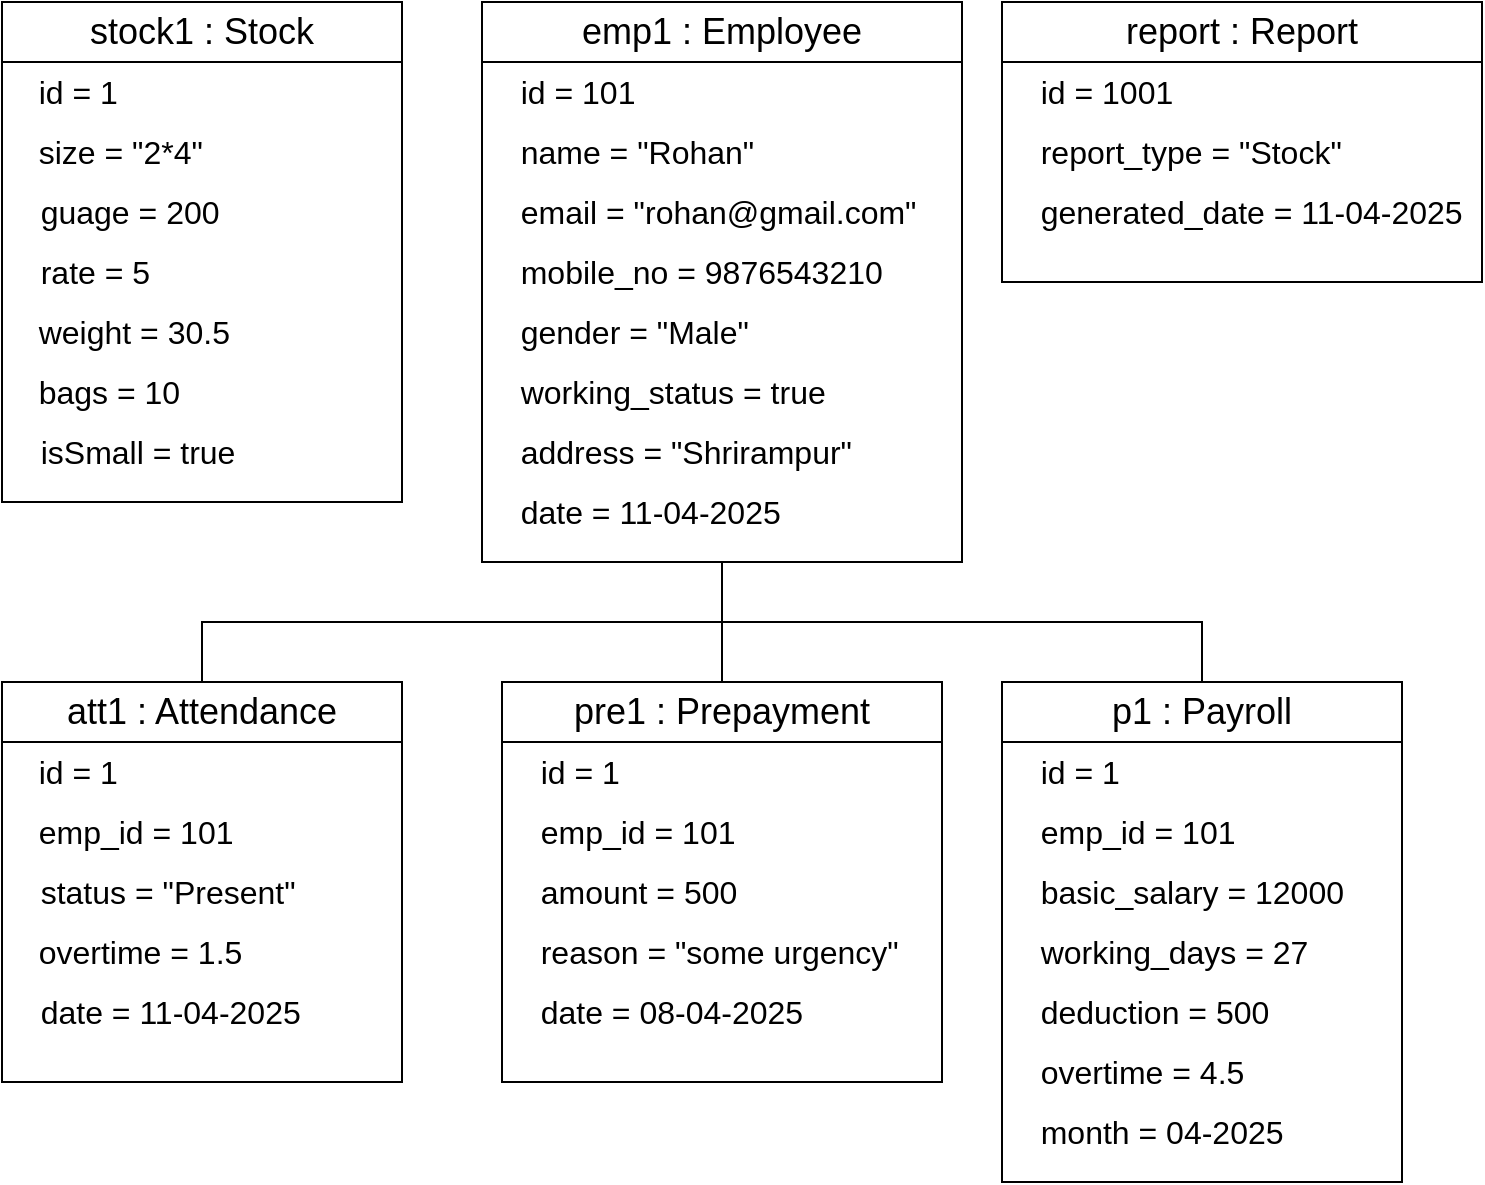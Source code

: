 <mxfile version="26.2.10">
  <diagram name="Page-1" id="yB9GZFHZ98qLExFsRVZh">
    <mxGraphModel dx="874" dy="465" grid="1" gridSize="10" guides="1" tooltips="1" connect="1" arrows="1" fold="1" page="1" pageScale="1" pageWidth="850" pageHeight="1100" math="0" shadow="0">
      <root>
        <mxCell id="0" />
        <mxCell id="1" parent="0" />
        <mxCell id="8cME3kaf75mvyf3NAz6V-1" value="&lt;span style=&quot;font-size: 18px; font-weight: 400;&quot;&gt;emp1 : Employee&lt;/span&gt;" style="swimlane;whiteSpace=wrap;html=1;startSize=30;" vertex="1" parent="1">
          <mxGeometry x="280" y="40" width="240" height="280" as="geometry" />
        </mxCell>
        <mxCell id="8cME3kaf75mvyf3NAz6V-16" value="&lt;font style=&quot;font-size: 16px;&quot;&gt;&amp;nbsp; &amp;nbsp;id = 101&lt;/font&gt;" style="text;strokeColor=none;fillColor=none;align=left;verticalAlign=middle;spacingLeft=4;spacingRight=4;overflow=hidden;points=[[0,0.5],[1,0.5]];portConstraint=eastwest;rotatable=0;whiteSpace=wrap;html=1;" vertex="1" parent="8cME3kaf75mvyf3NAz6V-1">
          <mxGeometry y="30" width="200" height="30" as="geometry" />
        </mxCell>
        <mxCell id="8cME3kaf75mvyf3NAz6V-17" value="&lt;font style=&quot;font-size: 16px;&quot;&gt;&amp;nbsp; &amp;nbsp;name = &quot;Rohan&quot;&lt;/font&gt;" style="text;strokeColor=none;fillColor=none;align=left;verticalAlign=middle;spacingLeft=4;spacingRight=4;overflow=hidden;points=[[0,0.5],[1,0.5]];portConstraint=eastwest;rotatable=0;whiteSpace=wrap;html=1;" vertex="1" parent="8cME3kaf75mvyf3NAz6V-1">
          <mxGeometry y="60" width="200" height="30" as="geometry" />
        </mxCell>
        <mxCell id="8cME3kaf75mvyf3NAz6V-18" value="&lt;font style=&quot;font-size: 16px;&quot;&gt;&amp;nbsp; &amp;nbsp;email = &quot;rohan@gmail.com&quot;&lt;/font&gt;" style="text;strokeColor=none;fillColor=none;align=left;verticalAlign=middle;spacingLeft=4;spacingRight=4;overflow=hidden;points=[[0,0.5],[1,0.5]];portConstraint=eastwest;rotatable=0;whiteSpace=wrap;html=1;" vertex="1" parent="8cME3kaf75mvyf3NAz6V-1">
          <mxGeometry y="90" width="230" height="30" as="geometry" />
        </mxCell>
        <mxCell id="8cME3kaf75mvyf3NAz6V-19" value="&lt;font style=&quot;font-size: 16px;&quot;&gt;&amp;nbsp; &amp;nbsp;mobile_no = 9876543210&lt;/font&gt;" style="text;strokeColor=none;fillColor=none;align=left;verticalAlign=middle;spacingLeft=4;spacingRight=4;overflow=hidden;points=[[0,0.5],[1,0.5]];portConstraint=eastwest;rotatable=0;whiteSpace=wrap;html=1;" vertex="1" parent="8cME3kaf75mvyf3NAz6V-1">
          <mxGeometry y="120" width="230" height="30" as="geometry" />
        </mxCell>
        <mxCell id="8cME3kaf75mvyf3NAz6V-20" value="&lt;font style=&quot;font-size: 16px;&quot;&gt;&amp;nbsp; &amp;nbsp;gender = &quot;Male&quot;&lt;/font&gt;" style="text;strokeColor=none;fillColor=none;align=left;verticalAlign=middle;spacingLeft=4;spacingRight=4;overflow=hidden;points=[[0,0.5],[1,0.5]];portConstraint=eastwest;rotatable=0;whiteSpace=wrap;html=1;" vertex="1" parent="8cME3kaf75mvyf3NAz6V-1">
          <mxGeometry y="150" width="200" height="30" as="geometry" />
        </mxCell>
        <mxCell id="8cME3kaf75mvyf3NAz6V-21" value="&lt;font style=&quot;font-size: 16px;&quot;&gt;&amp;nbsp; &amp;nbsp;working_status = true&lt;/font&gt;" style="text;strokeColor=none;fillColor=none;align=left;verticalAlign=middle;spacingLeft=4;spacingRight=4;overflow=hidden;points=[[0,0.5],[1,0.5]];portConstraint=eastwest;rotatable=0;whiteSpace=wrap;html=1;" vertex="1" parent="8cME3kaf75mvyf3NAz6V-1">
          <mxGeometry y="180" width="200" height="30" as="geometry" />
        </mxCell>
        <mxCell id="8cME3kaf75mvyf3NAz6V-22" value="&lt;font style=&quot;font-size: 16px;&quot;&gt;&amp;nbsp; &amp;nbsp;address = &quot;Shrirampur&quot;&lt;/font&gt;" style="text;strokeColor=none;fillColor=none;align=left;verticalAlign=middle;spacingLeft=4;spacingRight=4;overflow=hidden;points=[[0,0.5],[1,0.5]];portConstraint=eastwest;rotatable=0;whiteSpace=wrap;html=1;" vertex="1" parent="8cME3kaf75mvyf3NAz6V-1">
          <mxGeometry y="210" width="200" height="30" as="geometry" />
        </mxCell>
        <mxCell id="8cME3kaf75mvyf3NAz6V-23" value="&lt;font style=&quot;font-size: 16px;&quot;&gt;&amp;nbsp; &amp;nbsp;date = 11-04-2025&lt;/font&gt;" style="text;strokeColor=none;fillColor=none;align=left;verticalAlign=middle;spacingLeft=4;spacingRight=4;overflow=hidden;points=[[0,0.5],[1,0.5]];portConstraint=eastwest;rotatable=0;whiteSpace=wrap;html=1;" vertex="1" parent="8cME3kaf75mvyf3NAz6V-1">
          <mxGeometry y="240" width="200" height="30" as="geometry" />
        </mxCell>
        <mxCell id="8cME3kaf75mvyf3NAz6V-2" value="&lt;span style=&quot;font-size: 18px; font-weight: 400;&quot;&gt;att1 : Attendance&lt;/span&gt;" style="swimlane;whiteSpace=wrap;html=1;startSize=30;" vertex="1" parent="1">
          <mxGeometry x="40" y="380" width="200" height="200" as="geometry" />
        </mxCell>
        <mxCell id="8cME3kaf75mvyf3NAz6V-28" value="&lt;font style=&quot;font-size: 16px;&quot;&gt;&amp;nbsp; &amp;nbsp;id = 1&lt;/font&gt;" style="text;strokeColor=none;fillColor=none;align=left;verticalAlign=middle;spacingLeft=4;spacingRight=4;overflow=hidden;points=[[0,0.5],[1,0.5]];portConstraint=eastwest;rotatable=0;whiteSpace=wrap;html=1;" vertex="1" parent="8cME3kaf75mvyf3NAz6V-2">
          <mxGeometry x="-1" y="30" width="200" height="30" as="geometry" />
        </mxCell>
        <mxCell id="8cME3kaf75mvyf3NAz6V-29" value="&lt;font style=&quot;font-size: 16px;&quot;&gt;&amp;nbsp; &amp;nbsp;emp_id = 101&lt;/font&gt;" style="text;strokeColor=none;fillColor=none;align=left;verticalAlign=middle;spacingLeft=4;spacingRight=4;overflow=hidden;points=[[0,0.5],[1,0.5]];portConstraint=eastwest;rotatable=0;whiteSpace=wrap;html=1;" vertex="1" parent="8cME3kaf75mvyf3NAz6V-2">
          <mxGeometry x="-1" y="60" width="200" height="30" as="geometry" />
        </mxCell>
        <mxCell id="8cME3kaf75mvyf3NAz6V-30" value="&lt;font style=&quot;font-size: 16px;&quot;&gt;&amp;nbsp; &amp;nbsp;status = &quot;Present&quot;&lt;/font&gt;" style="text;strokeColor=none;fillColor=none;align=left;verticalAlign=middle;spacingLeft=4;spacingRight=4;overflow=hidden;points=[[0,0.5],[1,0.5]];portConstraint=eastwest;rotatable=0;whiteSpace=wrap;html=1;" vertex="1" parent="8cME3kaf75mvyf3NAz6V-2">
          <mxGeometry y="90" width="200" height="30" as="geometry" />
        </mxCell>
        <mxCell id="8cME3kaf75mvyf3NAz6V-31" value="&lt;font style=&quot;font-size: 16px;&quot;&gt;&amp;nbsp; &amp;nbsp;overtime = 1.5&lt;/font&gt;" style="text;strokeColor=none;fillColor=none;align=left;verticalAlign=middle;spacingLeft=4;spacingRight=4;overflow=hidden;points=[[0,0.5],[1,0.5]];portConstraint=eastwest;rotatable=0;whiteSpace=wrap;html=1;" vertex="1" parent="8cME3kaf75mvyf3NAz6V-2">
          <mxGeometry x="-1" y="120" width="200" height="30" as="geometry" />
        </mxCell>
        <mxCell id="8cME3kaf75mvyf3NAz6V-32" value="&lt;font style=&quot;font-size: 16px;&quot;&gt;&amp;nbsp; &amp;nbsp;date = 11-04-2025&lt;/font&gt;" style="text;strokeColor=none;fillColor=none;align=left;verticalAlign=middle;spacingLeft=4;spacingRight=4;overflow=hidden;points=[[0,0.5],[1,0.5]];portConstraint=eastwest;rotatable=0;whiteSpace=wrap;html=1;" vertex="1" parent="8cME3kaf75mvyf3NAz6V-2">
          <mxGeometry y="150" width="200" height="30" as="geometry" />
        </mxCell>
        <mxCell id="8cME3kaf75mvyf3NAz6V-3" value="&lt;span style=&quot;font-size: 18px; font-weight: 400;&quot;&gt;pre1 : Prepayment&lt;/span&gt;" style="swimlane;whiteSpace=wrap;html=1;startSize=30;" vertex="1" parent="1">
          <mxGeometry x="290" y="380" width="220" height="200" as="geometry" />
        </mxCell>
        <mxCell id="8cME3kaf75mvyf3NAz6V-40" value="&lt;font style=&quot;font-size: 16px;&quot;&gt;&amp;nbsp; &amp;nbsp;id = 1&lt;/font&gt;" style="text;strokeColor=none;fillColor=none;align=left;verticalAlign=middle;spacingLeft=4;spacingRight=4;overflow=hidden;points=[[0,0.5],[1,0.5]];portConstraint=eastwest;rotatable=0;whiteSpace=wrap;html=1;" vertex="1" parent="8cME3kaf75mvyf3NAz6V-3">
          <mxGeometry y="30" width="200" height="30" as="geometry" />
        </mxCell>
        <mxCell id="8cME3kaf75mvyf3NAz6V-41" value="&lt;font style=&quot;font-size: 16px;&quot;&gt;&amp;nbsp; &amp;nbsp;emp_id = 101&lt;/font&gt;" style="text;strokeColor=none;fillColor=none;align=left;verticalAlign=middle;spacingLeft=4;spacingRight=4;overflow=hidden;points=[[0,0.5],[1,0.5]];portConstraint=eastwest;rotatable=0;whiteSpace=wrap;html=1;" vertex="1" parent="8cME3kaf75mvyf3NAz6V-3">
          <mxGeometry y="60" width="200" height="30" as="geometry" />
        </mxCell>
        <mxCell id="8cME3kaf75mvyf3NAz6V-42" value="&lt;font style=&quot;font-size: 16px;&quot;&gt;&amp;nbsp; &amp;nbsp;amount = 500&lt;/font&gt;" style="text;strokeColor=none;fillColor=none;align=left;verticalAlign=middle;spacingLeft=4;spacingRight=4;overflow=hidden;points=[[0,0.5],[1,0.5]];portConstraint=eastwest;rotatable=0;whiteSpace=wrap;html=1;" vertex="1" parent="8cME3kaf75mvyf3NAz6V-3">
          <mxGeometry y="90" width="200" height="30" as="geometry" />
        </mxCell>
        <mxCell id="8cME3kaf75mvyf3NAz6V-43" value="&lt;font style=&quot;font-size: 16px;&quot;&gt;&amp;nbsp; &amp;nbsp;reason = &quot;some urgency&quot;&lt;/font&gt;" style="text;strokeColor=none;fillColor=none;align=left;verticalAlign=middle;spacingLeft=4;spacingRight=4;overflow=hidden;points=[[0,0.5],[1,0.5]];portConstraint=eastwest;rotatable=0;whiteSpace=wrap;html=1;" vertex="1" parent="8cME3kaf75mvyf3NAz6V-3">
          <mxGeometry y="120" width="220" height="30" as="geometry" />
        </mxCell>
        <mxCell id="8cME3kaf75mvyf3NAz6V-44" value="&lt;font style=&quot;font-size: 16px;&quot;&gt;&amp;nbsp; &amp;nbsp;date = 08-04-2025&lt;/font&gt;" style="text;strokeColor=none;fillColor=none;align=left;verticalAlign=middle;spacingLeft=4;spacingRight=4;overflow=hidden;points=[[0,0.5],[1,0.5]];portConstraint=eastwest;rotatable=0;whiteSpace=wrap;html=1;" vertex="1" parent="8cME3kaf75mvyf3NAz6V-3">
          <mxGeometry y="150" width="200" height="30" as="geometry" />
        </mxCell>
        <mxCell id="8cME3kaf75mvyf3NAz6V-4" value="&lt;span style=&quot;font-size: 18px; font-weight: 400;&quot;&gt;p1 : Payroll&lt;/span&gt;" style="swimlane;whiteSpace=wrap;html=1;startSize=30;" vertex="1" parent="1">
          <mxGeometry x="540" y="380" width="200" height="250" as="geometry" />
        </mxCell>
        <mxCell id="8cME3kaf75mvyf3NAz6V-33" value="&lt;font style=&quot;font-size: 16px;&quot;&gt;&amp;nbsp; &amp;nbsp;id = 1&lt;/font&gt;" style="text;strokeColor=none;fillColor=none;align=left;verticalAlign=middle;spacingLeft=4;spacingRight=4;overflow=hidden;points=[[0,0.5],[1,0.5]];portConstraint=eastwest;rotatable=0;whiteSpace=wrap;html=1;" vertex="1" parent="8cME3kaf75mvyf3NAz6V-4">
          <mxGeometry y="30" width="200" height="30" as="geometry" />
        </mxCell>
        <mxCell id="8cME3kaf75mvyf3NAz6V-34" value="&lt;font style=&quot;font-size: 16px;&quot;&gt;&amp;nbsp; &amp;nbsp;emp_id = 101&lt;/font&gt;" style="text;strokeColor=none;fillColor=none;align=left;verticalAlign=middle;spacingLeft=4;spacingRight=4;overflow=hidden;points=[[0,0.5],[1,0.5]];portConstraint=eastwest;rotatable=0;whiteSpace=wrap;html=1;" vertex="1" parent="8cME3kaf75mvyf3NAz6V-4">
          <mxGeometry y="60" width="200" height="30" as="geometry" />
        </mxCell>
        <mxCell id="8cME3kaf75mvyf3NAz6V-35" value="&lt;font style=&quot;font-size: 16px;&quot;&gt;&amp;nbsp; &amp;nbsp;basic_salary = 12000&lt;/font&gt;" style="text;strokeColor=none;fillColor=none;align=left;verticalAlign=middle;spacingLeft=4;spacingRight=4;overflow=hidden;points=[[0,0.5],[1,0.5]];portConstraint=eastwest;rotatable=0;whiteSpace=wrap;html=1;" vertex="1" parent="8cME3kaf75mvyf3NAz6V-4">
          <mxGeometry y="90" width="200" height="30" as="geometry" />
        </mxCell>
        <mxCell id="8cME3kaf75mvyf3NAz6V-36" value="&lt;font style=&quot;font-size: 16px;&quot;&gt;&amp;nbsp; &amp;nbsp;working_days = 27&lt;/font&gt;" style="text;strokeColor=none;fillColor=none;align=left;verticalAlign=middle;spacingLeft=4;spacingRight=4;overflow=hidden;points=[[0,0.5],[1,0.5]];portConstraint=eastwest;rotatable=0;whiteSpace=wrap;html=1;" vertex="1" parent="8cME3kaf75mvyf3NAz6V-4">
          <mxGeometry y="120" width="200" height="30" as="geometry" />
        </mxCell>
        <mxCell id="8cME3kaf75mvyf3NAz6V-37" value="&lt;font style=&quot;font-size: 16px;&quot;&gt;&amp;nbsp; &amp;nbsp;deduction = 500&lt;/font&gt;" style="text;strokeColor=none;fillColor=none;align=left;verticalAlign=middle;spacingLeft=4;spacingRight=4;overflow=hidden;points=[[0,0.5],[1,0.5]];portConstraint=eastwest;rotatable=0;whiteSpace=wrap;html=1;" vertex="1" parent="8cME3kaf75mvyf3NAz6V-4">
          <mxGeometry y="150" width="200" height="30" as="geometry" />
        </mxCell>
        <mxCell id="8cME3kaf75mvyf3NAz6V-38" value="&lt;font style=&quot;font-size: 16px;&quot;&gt;&amp;nbsp; &amp;nbsp;overtime = 4.5&lt;/font&gt;" style="text;strokeColor=none;fillColor=none;align=left;verticalAlign=middle;spacingLeft=4;spacingRight=4;overflow=hidden;points=[[0,0.5],[1,0.5]];portConstraint=eastwest;rotatable=0;whiteSpace=wrap;html=1;" vertex="1" parent="8cME3kaf75mvyf3NAz6V-4">
          <mxGeometry y="180" width="200" height="30" as="geometry" />
        </mxCell>
        <mxCell id="8cME3kaf75mvyf3NAz6V-39" value="&lt;font style=&quot;font-size: 16px;&quot;&gt;&amp;nbsp; &amp;nbsp;month = 04-2025&lt;/font&gt;" style="text;strokeColor=none;fillColor=none;align=left;verticalAlign=middle;spacingLeft=4;spacingRight=4;overflow=hidden;points=[[0,0.5],[1,0.5]];portConstraint=eastwest;rotatable=0;whiteSpace=wrap;html=1;" vertex="1" parent="8cME3kaf75mvyf3NAz6V-4">
          <mxGeometry y="210" width="200" height="30" as="geometry" />
        </mxCell>
        <mxCell id="8cME3kaf75mvyf3NAz6V-5" value="&lt;span style=&quot;font-size: 18px; font-weight: 400;&quot;&gt;stock1 : Stock&lt;/span&gt;" style="swimlane;whiteSpace=wrap;html=1;startSize=30;" vertex="1" parent="1">
          <mxGeometry x="40" y="40" width="200" height="250" as="geometry" />
        </mxCell>
        <mxCell id="8cME3kaf75mvyf3NAz6V-8" value="&lt;font style=&quot;font-size: 16px;&quot;&gt;&amp;nbsp; &amp;nbsp;id = 1&lt;/font&gt;" style="text;strokeColor=none;fillColor=none;align=left;verticalAlign=middle;spacingLeft=4;spacingRight=4;overflow=hidden;points=[[0,0.5],[1,0.5]];portConstraint=eastwest;rotatable=0;whiteSpace=wrap;html=1;" vertex="1" parent="8cME3kaf75mvyf3NAz6V-5">
          <mxGeometry x="-1" y="30" width="200" height="30" as="geometry" />
        </mxCell>
        <mxCell id="8cME3kaf75mvyf3NAz6V-9" value="&lt;font style=&quot;font-size: 16px;&quot;&gt;&amp;nbsp; &amp;nbsp;size = &quot;2*4&quot;&lt;/font&gt;" style="text;strokeColor=none;fillColor=none;align=left;verticalAlign=middle;spacingLeft=4;spacingRight=4;overflow=hidden;points=[[0,0.5],[1,0.5]];portConstraint=eastwest;rotatable=0;whiteSpace=wrap;html=1;" vertex="1" parent="8cME3kaf75mvyf3NAz6V-5">
          <mxGeometry x="-1" y="60" width="200" height="30" as="geometry" />
        </mxCell>
        <mxCell id="8cME3kaf75mvyf3NAz6V-11" value="&lt;font style=&quot;font-size: 16px;&quot;&gt;&amp;nbsp; &amp;nbsp;guage = 200&lt;/font&gt;" style="text;strokeColor=none;fillColor=none;align=left;verticalAlign=middle;spacingLeft=4;spacingRight=4;overflow=hidden;points=[[0,0.5],[1,0.5]];portConstraint=eastwest;rotatable=0;whiteSpace=wrap;html=1;" vertex="1" parent="8cME3kaf75mvyf3NAz6V-5">
          <mxGeometry y="90" width="200" height="30" as="geometry" />
        </mxCell>
        <mxCell id="8cME3kaf75mvyf3NAz6V-12" value="&lt;font style=&quot;font-size: 16px;&quot;&gt;&amp;nbsp; &amp;nbsp;rate = 5&lt;/font&gt;" style="text;strokeColor=none;fillColor=none;align=left;verticalAlign=middle;spacingLeft=4;spacingRight=4;overflow=hidden;points=[[0,0.5],[1,0.5]];portConstraint=eastwest;rotatable=0;whiteSpace=wrap;html=1;" vertex="1" parent="8cME3kaf75mvyf3NAz6V-5">
          <mxGeometry y="120" width="200" height="30" as="geometry" />
        </mxCell>
        <mxCell id="8cME3kaf75mvyf3NAz6V-13" value="&lt;font style=&quot;font-size: 16px;&quot;&gt;&amp;nbsp; &amp;nbsp;weight = 30.5&lt;/font&gt;" style="text;strokeColor=none;fillColor=none;align=left;verticalAlign=middle;spacingLeft=4;spacingRight=4;overflow=hidden;points=[[0,0.5],[1,0.5]];portConstraint=eastwest;rotatable=0;whiteSpace=wrap;html=1;" vertex="1" parent="8cME3kaf75mvyf3NAz6V-5">
          <mxGeometry x="-1" y="150" width="200" height="30" as="geometry" />
        </mxCell>
        <mxCell id="8cME3kaf75mvyf3NAz6V-14" value="&lt;font style=&quot;font-size: 16px;&quot;&gt;&amp;nbsp; &amp;nbsp;bags = 10&lt;/font&gt;" style="text;strokeColor=none;fillColor=none;align=left;verticalAlign=middle;spacingLeft=4;spacingRight=4;overflow=hidden;points=[[0,0.5],[1,0.5]];portConstraint=eastwest;rotatable=0;whiteSpace=wrap;html=1;" vertex="1" parent="8cME3kaf75mvyf3NAz6V-5">
          <mxGeometry x="-1" y="180" width="200" height="30" as="geometry" />
        </mxCell>
        <mxCell id="8cME3kaf75mvyf3NAz6V-15" value="&lt;font style=&quot;font-size: 16px;&quot;&gt;&amp;nbsp; &amp;nbsp;isSmall = true&lt;/font&gt;" style="text;strokeColor=none;fillColor=none;align=left;verticalAlign=middle;spacingLeft=4;spacingRight=4;overflow=hidden;points=[[0,0.5],[1,0.5]];portConstraint=eastwest;rotatable=0;whiteSpace=wrap;html=1;" vertex="1" parent="8cME3kaf75mvyf3NAz6V-5">
          <mxGeometry y="210" width="200" height="30" as="geometry" />
        </mxCell>
        <mxCell id="8cME3kaf75mvyf3NAz6V-6" value="&lt;span style=&quot;font-size: 18px; font-weight: 400;&quot;&gt;report : Report&lt;/span&gt;" style="swimlane;whiteSpace=wrap;html=1;startSize=30;" vertex="1" parent="1">
          <mxGeometry x="540" y="40" width="240" height="140" as="geometry" />
        </mxCell>
        <mxCell id="8cME3kaf75mvyf3NAz6V-24" value="&lt;font style=&quot;font-size: 16px;&quot;&gt;&amp;nbsp; &amp;nbsp;id = 1001&lt;/font&gt;" style="text;strokeColor=none;fillColor=none;align=left;verticalAlign=middle;spacingLeft=4;spacingRight=4;overflow=hidden;points=[[0,0.5],[1,0.5]];portConstraint=eastwest;rotatable=0;whiteSpace=wrap;html=1;" vertex="1" parent="8cME3kaf75mvyf3NAz6V-6">
          <mxGeometry y="30" width="200" height="30" as="geometry" />
        </mxCell>
        <mxCell id="8cME3kaf75mvyf3NAz6V-26" value="&lt;font style=&quot;font-size: 16px;&quot;&gt;&amp;nbsp; &amp;nbsp;report_type = &quot;Stock&quot;&lt;/font&gt;" style="text;strokeColor=none;fillColor=none;align=left;verticalAlign=middle;spacingLeft=4;spacingRight=4;overflow=hidden;points=[[0,0.5],[1,0.5]];portConstraint=eastwest;rotatable=0;whiteSpace=wrap;html=1;" vertex="1" parent="8cME3kaf75mvyf3NAz6V-6">
          <mxGeometry y="60" width="200" height="30" as="geometry" />
        </mxCell>
        <mxCell id="8cME3kaf75mvyf3NAz6V-27" value="&lt;font style=&quot;font-size: 16px;&quot;&gt;&amp;nbsp; &amp;nbsp;generated_date = 11-04-2025&lt;/font&gt;" style="text;strokeColor=none;fillColor=none;align=left;verticalAlign=middle;spacingLeft=4;spacingRight=4;overflow=hidden;points=[[0,0.5],[1,0.5]];portConstraint=eastwest;rotatable=0;whiteSpace=wrap;html=1;" vertex="1" parent="8cME3kaf75mvyf3NAz6V-6">
          <mxGeometry y="90" width="240" height="30" as="geometry" />
        </mxCell>
        <mxCell id="8cME3kaf75mvyf3NAz6V-45" value="" style="endArrow=none;html=1;rounded=0;entryX=0.5;entryY=1;entryDx=0;entryDy=0;exitX=0.5;exitY=0;exitDx=0;exitDy=0;" edge="1" parent="1" source="8cME3kaf75mvyf3NAz6V-3" target="8cME3kaf75mvyf3NAz6V-1">
          <mxGeometry width="50" height="50" relative="1" as="geometry">
            <mxPoint x="300" y="440" as="sourcePoint" />
            <mxPoint x="350" y="390" as="targetPoint" />
            <Array as="points">
              <mxPoint x="400" y="350" />
            </Array>
          </mxGeometry>
        </mxCell>
        <mxCell id="8cME3kaf75mvyf3NAz6V-46" value="" style="endArrow=none;html=1;rounded=0;exitX=0.5;exitY=0;exitDx=0;exitDy=0;" edge="1" parent="1" source="8cME3kaf75mvyf3NAz6V-2">
          <mxGeometry width="50" height="50" relative="1" as="geometry">
            <mxPoint x="300" y="440" as="sourcePoint" />
            <mxPoint x="400" y="350" as="targetPoint" />
            <Array as="points">
              <mxPoint x="140" y="350" />
            </Array>
          </mxGeometry>
        </mxCell>
        <mxCell id="8cME3kaf75mvyf3NAz6V-47" value="" style="endArrow=none;html=1;rounded=0;entryX=0.5;entryY=0;entryDx=0;entryDy=0;" edge="1" parent="1" target="8cME3kaf75mvyf3NAz6V-4">
          <mxGeometry width="50" height="50" relative="1" as="geometry">
            <mxPoint x="400" y="350" as="sourcePoint" />
            <mxPoint x="350" y="310" as="targetPoint" />
            <Array as="points">
              <mxPoint x="640" y="350" />
            </Array>
          </mxGeometry>
        </mxCell>
      </root>
    </mxGraphModel>
  </diagram>
</mxfile>
